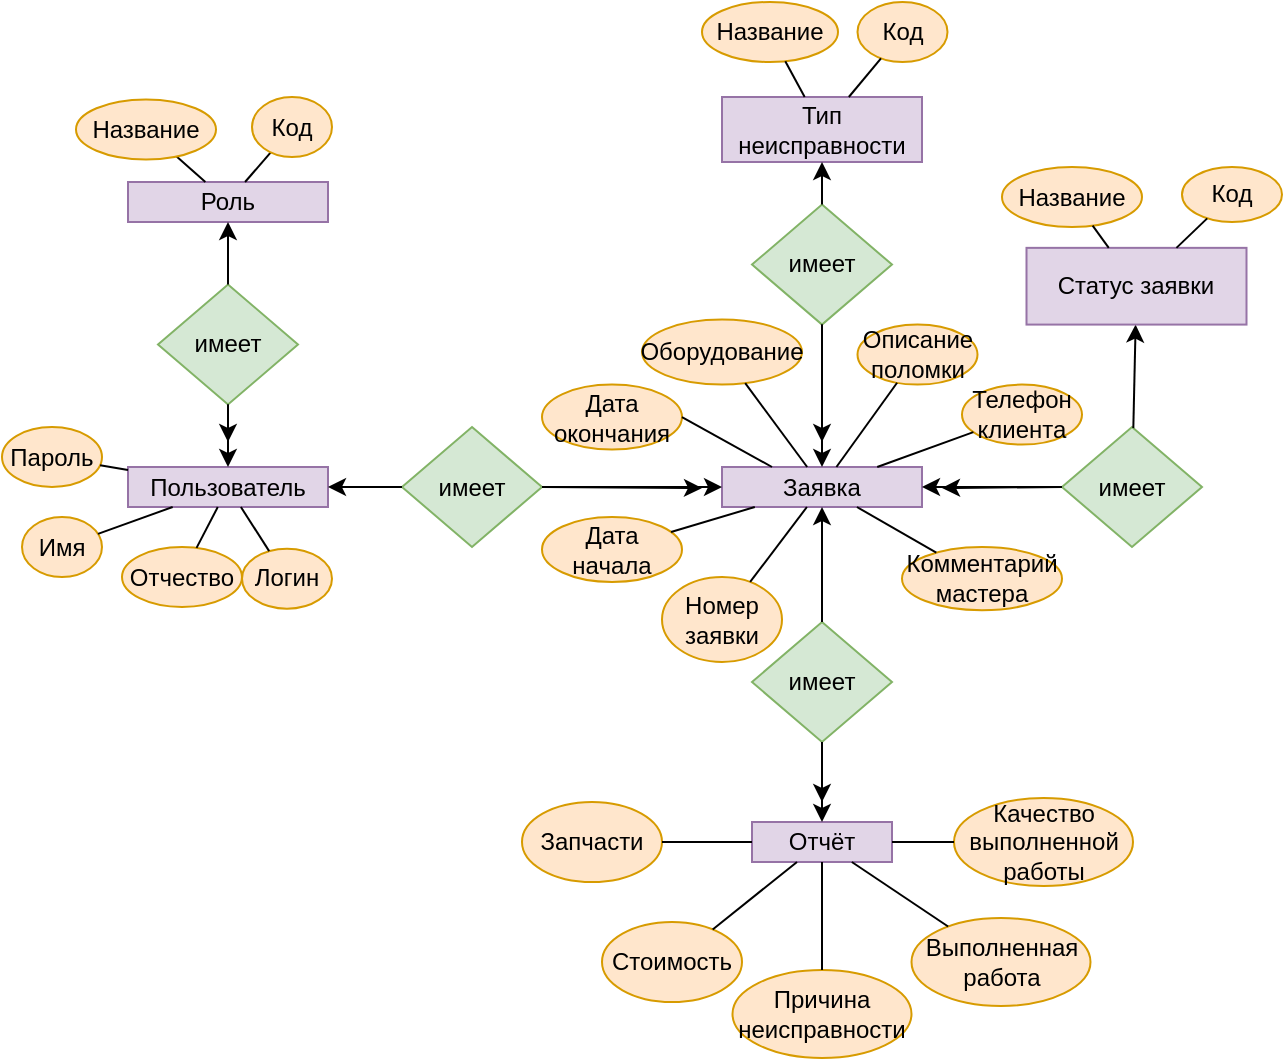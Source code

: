 <mxfile version="13.9.9" type="device" pages="2"><diagram name="Схема" id="6vC1Y5nHCcKXxbEWwFZk"><mxGraphModel dx="1630" dy="1991" grid="1" gridSize="10" guides="1" tooltips="1" connect="1" arrows="1" fold="1" page="1" pageScale="1" pageWidth="827" pageHeight="1169" math="0" shadow="0"><root><mxCell id="0"/><mxCell id="1" parent="0"/><mxCell id="_WwC-RGQkxPJL2uVazmo-1" value="Заявка" style="rounded=0;whiteSpace=wrap;html=1;fillColor=#e1d5e7;strokeColor=#9673a6;" parent="1" vertex="1"><mxGeometry x="1080" y="-797.5" width="100" height="20" as="geometry"/></mxCell><mxCell id="_WwC-RGQkxPJL2uVazmo-2" value="Номер заявки" style="ellipse;whiteSpace=wrap;html=1;fillColor=#ffe6cc;strokeColor=#d79b00;" parent="1" vertex="1"><mxGeometry x="1050" y="-742.5" width="60" height="42.5" as="geometry"/></mxCell><mxCell id="_WwC-RGQkxPJL2uVazmo-3" value="Дата начала" style="ellipse;whiteSpace=wrap;html=1;fillColor=#ffe6cc;strokeColor=#d79b00;" parent="1" vertex="1"><mxGeometry x="990" y="-772.5" width="70" height="32.5" as="geometry"/></mxCell><mxCell id="_WwC-RGQkxPJL2uVazmo-4" value="Оборудование" style="ellipse;whiteSpace=wrap;html=1;fillColor=#ffe6cc;strokeColor=#d79b00;" parent="1" vertex="1"><mxGeometry x="1040" y="-871.21" width="80" height="32.5" as="geometry"/></mxCell><mxCell id="_WwC-RGQkxPJL2uVazmo-5" value="" style="endArrow=none;html=1;" parent="1" source="_WwC-RGQkxPJL2uVazmo-2" target="_WwC-RGQkxPJL2uVazmo-1" edge="1"><mxGeometry width="50" height="50" relative="1" as="geometry"><mxPoint x="496.59" y="-897.507" as="sourcePoint"/><mxPoint x="1111.111" y="-847.5" as="targetPoint"/></mxGeometry></mxCell><mxCell id="_WwC-RGQkxPJL2uVazmo-6" value="" style="endArrow=none;html=1;" parent="1" source="_WwC-RGQkxPJL2uVazmo-3" target="_WwC-RGQkxPJL2uVazmo-1" edge="1"><mxGeometry width="50" height="50" relative="1" as="geometry"><mxPoint x="1122.35" y="-897.528" as="sourcePoint"/><mxPoint x="1123.571" y="-847.5" as="targetPoint"/></mxGeometry></mxCell><mxCell id="_WwC-RGQkxPJL2uVazmo-7" value="" style="endArrow=none;html=1;" parent="1" source="_WwC-RGQkxPJL2uVazmo-4" target="_WwC-RGQkxPJL2uVazmo-1" edge="1"><mxGeometry width="50" height="50" relative="1" as="geometry"><mxPoint x="1222.385" y="-896.659" as="sourcePoint"/><mxPoint x="1150" y="-847.5" as="targetPoint"/></mxGeometry></mxCell><mxCell id="_WwC-RGQkxPJL2uVazmo-8" value="Тип неисправности" style="rounded=0;whiteSpace=wrap;html=1;fillColor=#e1d5e7;strokeColor=#9673a6;" parent="1" vertex="1"><mxGeometry x="1080" y="-982.5" width="100" height="32.5" as="geometry"/></mxCell><mxCell id="_WwC-RGQkxPJL2uVazmo-9" value="Название" style="ellipse;whiteSpace=wrap;html=1;fillColor=#ffe6cc;strokeColor=#d79b00;" parent="1" vertex="1"><mxGeometry x="1070" y="-1030" width="68" height="30" as="geometry"/></mxCell><mxCell id="_WwC-RGQkxPJL2uVazmo-10" value="Код" style="ellipse;whiteSpace=wrap;html=1;fillColor=#ffe6cc;strokeColor=#d79b00;" parent="1" vertex="1"><mxGeometry x="1147.75" y="-1030" width="45" height="30" as="geometry"/></mxCell><mxCell id="_WwC-RGQkxPJL2uVazmo-11" value="" style="endArrow=none;html=1;" parent="1" source="_WwC-RGQkxPJL2uVazmo-9" target="_WwC-RGQkxPJL2uVazmo-8" edge="1"><mxGeometry width="50" height="50" relative="1" as="geometry"><mxPoint x="516.59" y="-1112.507" as="sourcePoint"/><mxPoint x="1131.111" y="-1062.5" as="targetPoint"/></mxGeometry></mxCell><mxCell id="_WwC-RGQkxPJL2uVazmo-12" value="" style="endArrow=none;html=1;" parent="1" source="_WwC-RGQkxPJL2uVazmo-10" target="_WwC-RGQkxPJL2uVazmo-8" edge="1"><mxGeometry width="50" height="50" relative="1" as="geometry"><mxPoint x="1142.35" y="-1112.528" as="sourcePoint"/><mxPoint x="1143.571" y="-1062.5" as="targetPoint"/></mxGeometry></mxCell><mxCell id="_WwC-RGQkxPJL2uVazmo-18" value="Пользователь" style="rounded=0;whiteSpace=wrap;html=1;fillColor=#e1d5e7;strokeColor=#9673a6;" parent="1" vertex="1"><mxGeometry x="783" y="-797.5" width="100" height="20" as="geometry"/></mxCell><mxCell id="_WwC-RGQkxPJL2uVazmo-21" value="Логин" style="ellipse;whiteSpace=wrap;html=1;fillColor=#ffe6cc;strokeColor=#d79b00;" parent="1" vertex="1"><mxGeometry x="840" y="-756.68" width="45" height="30" as="geometry"/></mxCell><mxCell id="_WwC-RGQkxPJL2uVazmo-22" value="Пароль" style="ellipse;whiteSpace=wrap;html=1;fillColor=#ffe6cc;strokeColor=#d79b00;" parent="1" vertex="1"><mxGeometry x="720" y="-817.5" width="50" height="30" as="geometry"/></mxCell><mxCell id="_WwC-RGQkxPJL2uVazmo-23" value="" style="endArrow=none;html=1;" parent="1" source="_WwC-RGQkxPJL2uVazmo-21" target="_WwC-RGQkxPJL2uVazmo-18" edge="1"><mxGeometry width="50" height="50" relative="1" as="geometry"><mxPoint x="733.265" y="-812.692" as="sourcePoint"/><mxPoint x="811.889" y="-787.5" as="targetPoint"/></mxGeometry></mxCell><mxCell id="_WwC-RGQkxPJL2uVazmo-24" value="" style="endArrow=none;html=1;" parent="1" source="_WwC-RGQkxPJL2uVazmo-18" target="_WwC-RGQkxPJL2uVazmo-22" edge="1"><mxGeometry width="50" height="50" relative="1" as="geometry"><mxPoint x="826.388" y="-707.446" as="sourcePoint"/><mxPoint x="840.647" y="-767.5" as="targetPoint"/></mxGeometry></mxCell><mxCell id="_WwC-RGQkxPJL2uVazmo-28" value="имеет" style="rhombus;whiteSpace=wrap;html=1;fillColor=#d5e8d4;strokeColor=#82b366;" parent="1" vertex="1"><mxGeometry x="1095" y="-928.71" width="70" height="60" as="geometry"/></mxCell><mxCell id="_WwC-RGQkxPJL2uVazmo-29" value="" style="endArrow=classic;html=1;rounded=0;" parent="1" source="_WwC-RGQkxPJL2uVazmo-28" target="_WwC-RGQkxPJL2uVazmo-8" edge="1"><mxGeometry width="50" height="50" relative="1" as="geometry"><mxPoint x="1162.69" y="-814.051" as="sourcePoint"/><mxPoint x="1272" y="-1008.269" as="targetPoint"/></mxGeometry></mxCell><mxCell id="_WwC-RGQkxPJL2uVazmo-31" value="имеет" style="rhombus;whiteSpace=wrap;html=1;fillColor=#d5e8d4;strokeColor=#82b366;" parent="1" vertex="1"><mxGeometry x="920" y="-817.5" width="70" height="60" as="geometry"/></mxCell><mxCell id="_WwC-RGQkxPJL2uVazmo-33" value="" style="endArrow=classic;html=1;rounded=0;" parent="1" source="_WwC-RGQkxPJL2uVazmo-31" target="_WwC-RGQkxPJL2uVazmo-18" edge="1"><mxGeometry width="50" height="50" relative="1" as="geometry"><mxPoint x="905.411" y="-766.434" as="sourcePoint"/><mxPoint x="780" y="-806.41" as="targetPoint"/></mxGeometry></mxCell><mxCell id="_WwC-RGQkxPJL2uVazmo-34" value="Роль" style="rounded=0;whiteSpace=wrap;html=1;fillColor=#e1d5e7;strokeColor=#9673a6;" parent="1" vertex="1"><mxGeometry x="783" y="-940" width="100" height="20" as="geometry"/></mxCell><mxCell id="_WwC-RGQkxPJL2uVazmo-35" value="имеет" style="rhombus;whiteSpace=wrap;html=1;fillColor=#d5e8d4;strokeColor=#82b366;" parent="1" vertex="1"><mxGeometry x="798" y="-888.75" width="70" height="60" as="geometry"/></mxCell><mxCell id="_WwC-RGQkxPJL2uVazmo-36" style="edgeStyle=none;rounded=0;orthogonalLoop=1;jettySize=auto;html=1;endArrow=none;endFill=0;" parent="1" source="_WwC-RGQkxPJL2uVazmo-37" target="_WwC-RGQkxPJL2uVazmo-34" edge="1"><mxGeometry relative="1" as="geometry"/></mxCell><mxCell id="_WwC-RGQkxPJL2uVazmo-37" value="Код" style="ellipse;whiteSpace=wrap;html=1;fillColor=#ffe6cc;strokeColor=#d79b00;" parent="1" vertex="1"><mxGeometry x="845" y="-982.5" width="40" height="30" as="geometry"/></mxCell><mxCell id="_WwC-RGQkxPJL2uVazmo-38" style="edgeStyle=none;rounded=0;orthogonalLoop=1;jettySize=auto;html=1;endArrow=none;endFill=0;" parent="1" source="_WwC-RGQkxPJL2uVazmo-39" target="_WwC-RGQkxPJL2uVazmo-34" edge="1"><mxGeometry relative="1" as="geometry"/></mxCell><mxCell id="_WwC-RGQkxPJL2uVazmo-39" value="Название" style="ellipse;whiteSpace=wrap;html=1;fillColor=#ffe6cc;strokeColor=#d79b00;" parent="1" vertex="1"><mxGeometry x="757" y="-981.25" width="70" height="30" as="geometry"/></mxCell><mxCell id="_WwC-RGQkxPJL2uVazmo-41" value="" style="endArrow=classic;html=1;rounded=0;" parent="1" source="_WwC-RGQkxPJL2uVazmo-35" target="_WwC-RGQkxPJL2uVazmo-34" edge="1"><mxGeometry width="50" height="50" relative="1" as="geometry"><mxPoint x="802.985" y="-835.594" as="sourcePoint"/><mxPoint x="835" y="-742.75" as="targetPoint"/></mxGeometry></mxCell><mxCell id="_WwC-RGQkxPJL2uVazmo-42" style="edgeStyle=orthogonalEdgeStyle;rounded=0;orthogonalLoop=1;jettySize=auto;html=1;exitX=0.5;exitY=1;exitDx=0;exitDy=0;" parent="1" edge="1"><mxGeometry relative="1" as="geometry"><mxPoint x="845" y="-655.86" as="sourcePoint"/><mxPoint x="845" y="-655.86" as="targetPoint"/></mxGeometry></mxCell><mxCell id="_WwC-RGQkxPJL2uVazmo-47" value="имеет" style="rhombus;whiteSpace=wrap;html=1;fillColor=#d5e8d4;strokeColor=#82b366;" parent="1" vertex="1"><mxGeometry x="1250" y="-817.5" width="70" height="60" as="geometry"/></mxCell><mxCell id="_WwC-RGQkxPJL2uVazmo-48" value="" style="endArrow=classic;html=1;rounded=0;" parent="1" source="_WwC-RGQkxPJL2uVazmo-47" target="_WwC-RGQkxPJL2uVazmo-49" edge="1"><mxGeometry width="50" height="50" relative="1" as="geometry"><mxPoint x="1100.0" y="-1022.5" as="sourcePoint"/><mxPoint x="1290" y="-952.5" as="targetPoint"/></mxGeometry></mxCell><mxCell id="_WwC-RGQkxPJL2uVazmo-49" value="Статус заявки" style="rounded=0;whiteSpace=wrap;html=1;fillColor=#e1d5e7;strokeColor=#9673a6;" parent="1" vertex="1"><mxGeometry x="1232.25" y="-907.07" width="110" height="38.36" as="geometry"/></mxCell><mxCell id="_WwC-RGQkxPJL2uVazmo-51" value="Код" style="ellipse;whiteSpace=wrap;html=1;fillColor=#ffe6cc;strokeColor=#d79b00;" parent="1" vertex="1"><mxGeometry x="1310" y="-947.5" width="50" height="27.5" as="geometry"/></mxCell><mxCell id="_WwC-RGQkxPJL2uVazmo-52" value="Название" style="ellipse;whiteSpace=wrap;html=1;fillColor=#ffe6cc;strokeColor=#d79b00;" parent="1" vertex="1"><mxGeometry x="1220" y="-947.5" width="70" height="30" as="geometry"/></mxCell><mxCell id="_WwC-RGQkxPJL2uVazmo-53" value="" style="endArrow=none;html=1;" parent="1" source="_WwC-RGQkxPJL2uVazmo-52" target="_WwC-RGQkxPJL2uVazmo-49" edge="1"><mxGeometry width="50" height="50" relative="1" as="geometry"><mxPoint x="975.44" y="-927.95" as="sourcePoint"/><mxPoint x="940.712" y="-887.07" as="targetPoint"/></mxGeometry></mxCell><mxCell id="_WwC-RGQkxPJL2uVazmo-54" value="" style="endArrow=none;html=1;" parent="1" source="_WwC-RGQkxPJL2uVazmo-51" target="_WwC-RGQkxPJL2uVazmo-49" edge="1"><mxGeometry width="50" height="50" relative="1" as="geometry"><mxPoint x="1368.323" y="-924.452" as="sourcePoint"/><mxPoint x="1326.419" y="-897.07" as="targetPoint"/></mxGeometry></mxCell><mxCell id="_WwC-RGQkxPJL2uVazmo-55" value="Описание поломки" style="ellipse;whiteSpace=wrap;html=1;fillColor=#ffe6cc;strokeColor=#d79b00;" parent="1" vertex="1"><mxGeometry x="1147.75" y="-868.71" width="60" height="30" as="geometry"/></mxCell><mxCell id="_WwC-RGQkxPJL2uVazmo-56" value="" style="endArrow=none;html=1;" parent="1" source="_WwC-RGQkxPJL2uVazmo-55" target="_WwC-RGQkxPJL2uVazmo-1" edge="1"><mxGeometry width="50" height="50" relative="1" as="geometry"><mxPoint x="1018.053" y="-834.222" as="sourcePoint"/><mxPoint x="1106.667" y="-807.5" as="targetPoint"/></mxGeometry></mxCell><mxCell id="_WwC-RGQkxPJL2uVazmo-57" value="Имя" style="ellipse;whiteSpace=wrap;html=1;fillColor=#ffe6cc;strokeColor=#d79b00;" parent="1" vertex="1"><mxGeometry x="730" y="-772.5" width="40" height="30" as="geometry"/></mxCell><mxCell id="_WwC-RGQkxPJL2uVazmo-58" value="Отчество" style="ellipse;whiteSpace=wrap;html=1;fillColor=#ffe6cc;strokeColor=#d79b00;" parent="1" vertex="1"><mxGeometry x="780" y="-757.5" width="60" height="30" as="geometry"/></mxCell><mxCell id="_WwC-RGQkxPJL2uVazmo-59" value="" style="endArrow=none;html=1;" parent="1" source="_WwC-RGQkxPJL2uVazmo-57" target="_WwC-RGQkxPJL2uVazmo-18" edge="1"><mxGeometry width="50" height="50" relative="1" as="geometry"><mxPoint x="728" y="-764.86" as="sourcePoint"/><mxPoint x="793" y="-771.86" as="targetPoint"/></mxGeometry></mxCell><mxCell id="_WwC-RGQkxPJL2uVazmo-60" value="" style="endArrow=none;html=1;" parent="1" source="_WwC-RGQkxPJL2uVazmo-58" target="_WwC-RGQkxPJL2uVazmo-18" edge="1"><mxGeometry width="50" height="50" relative="1" as="geometry"><mxPoint x="744" y="-733.86" as="sourcePoint"/><mxPoint x="820" y="-767.86" as="targetPoint"/></mxGeometry></mxCell><mxCell id="_WwC-RGQkxPJL2uVazmo-62" value="Отчёт" style="rounded=0;whiteSpace=wrap;html=1;fillColor=#e1d5e7;strokeColor=#9673a6;" parent="1" vertex="1"><mxGeometry x="1095" y="-620" width="70" height="20" as="geometry"/></mxCell><mxCell id="_WwC-RGQkxPJL2uVazmo-63" value="Телефон клиента" style="ellipse;whiteSpace=wrap;html=1;fillColor=#ffe6cc;strokeColor=#d79b00;" parent="1" vertex="1"><mxGeometry x="1200" y="-838.71" width="60" height="30" as="geometry"/></mxCell><mxCell id="_WwC-RGQkxPJL2uVazmo-64" value="" style="endArrow=none;html=1;" parent="1" source="_WwC-RGQkxPJL2uVazmo-63" target="_WwC-RGQkxPJL2uVazmo-1" edge="1"><mxGeometry width="50" height="50" relative="1" as="geometry"><mxPoint x="1106" y="-853" as="sourcePoint"/><mxPoint x="1136" y="-787" as="targetPoint"/></mxGeometry></mxCell><mxCell id="_WwC-RGQkxPJL2uVazmo-65" value="Комментарий мастера" style="ellipse;whiteSpace=wrap;html=1;fillColor=#ffe6cc;strokeColor=#d79b00;" parent="1" vertex="1"><mxGeometry x="1170" y="-757.5" width="80" height="31.64" as="geometry"/></mxCell><mxCell id="_WwC-RGQkxPJL2uVazmo-66" value="" style="endArrow=none;html=1;" parent="1" source="_WwC-RGQkxPJL2uVazmo-65" target="_WwC-RGQkxPJL2uVazmo-1" edge="1"><mxGeometry width="50" height="50" relative="1" as="geometry"><mxPoint x="1182" y="-853" as="sourcePoint"/><mxPoint x="1146" y="-787" as="targetPoint"/></mxGeometry></mxCell><mxCell id="_WwC-RGQkxPJL2uVazmo-68" value="имеет" style="rhombus;whiteSpace=wrap;html=1;fillColor=#d5e8d4;strokeColor=#82b366;" parent="1" vertex="1"><mxGeometry x="1095" y="-720" width="70" height="60" as="geometry"/></mxCell><mxCell id="_WwC-RGQkxPJL2uVazmo-69" value="" style="endArrow=classic;html=1;rounded=0;" parent="1" source="_WwC-RGQkxPJL2uVazmo-68" target="_WwC-RGQkxPJL2uVazmo-1" edge="1"><mxGeometry width="50" height="50" relative="1" as="geometry"><mxPoint x="1305" y="-807" as="sourcePoint"/><mxPoint x="1305" y="-1004" as="targetPoint"/></mxGeometry></mxCell><mxCell id="_WwC-RGQkxPJL2uVazmo-73" value="Запчасти" style="ellipse;whiteSpace=wrap;html=1;fillColor=#ffe6cc;strokeColor=#d79b00;" parent="1" vertex="1"><mxGeometry x="980" y="-630" width="70" height="40" as="geometry"/></mxCell><mxCell id="_WwC-RGQkxPJL2uVazmo-74" value="" style="endArrow=none;html=1;" parent="1" source="_WwC-RGQkxPJL2uVazmo-73" target="_WwC-RGQkxPJL2uVazmo-62" edge="1"><mxGeometry width="50" height="50" relative="1" as="geometry"><mxPoint x="1056" y="-545" as="sourcePoint"/><mxPoint x="1119" y="-574" as="targetPoint"/></mxGeometry></mxCell><mxCell id="_WwC-RGQkxPJL2uVazmo-75" value="Стоимость" style="ellipse;whiteSpace=wrap;html=1;fillColor=#ffe6cc;strokeColor=#d79b00;" parent="1" vertex="1"><mxGeometry x="1020" y="-570" width="70" height="40" as="geometry"/></mxCell><mxCell id="_WwC-RGQkxPJL2uVazmo-76" value="" style="endArrow=none;html=1;" parent="1" source="_WwC-RGQkxPJL2uVazmo-75" target="_WwC-RGQkxPJL2uVazmo-62" edge="1"><mxGeometry width="50" height="50" relative="1" as="geometry"><mxPoint x="1078" y="-527" as="sourcePoint"/><mxPoint x="1129" y="-574" as="targetPoint"/></mxGeometry></mxCell><mxCell id="_WwC-RGQkxPJL2uVazmo-77" value="Причина неисправности" style="ellipse;whiteSpace=wrap;html=1;fillColor=#ffe6cc;strokeColor=#d79b00;" parent="1" vertex="1"><mxGeometry x="1085.25" y="-546" width="89.5" height="44" as="geometry"/></mxCell><mxCell id="_WwC-RGQkxPJL2uVazmo-78" value="" style="endArrow=none;html=1;" parent="1" source="_WwC-RGQkxPJL2uVazmo-77" target="_WwC-RGQkxPJL2uVazmo-62" edge="1"><mxGeometry width="50" height="50" relative="1" as="geometry"><mxPoint x="1140" y="-520" as="sourcePoint"/><mxPoint x="1140" y="-574" as="targetPoint"/></mxGeometry></mxCell><mxCell id="_WwC-RGQkxPJL2uVazmo-79" value="Выполненная работа" style="ellipse;whiteSpace=wrap;html=1;fillColor=#ffe6cc;strokeColor=#d79b00;" parent="1" vertex="1"><mxGeometry x="1174.75" y="-572" width="89.5" height="44" as="geometry"/></mxCell><mxCell id="_WwC-RGQkxPJL2uVazmo-80" value="Качество выполненной работы" style="ellipse;whiteSpace=wrap;html=1;fillColor=#ffe6cc;strokeColor=#d79b00;" parent="1" vertex="1"><mxGeometry x="1196" y="-632" width="89.5" height="44" as="geometry"/></mxCell><mxCell id="_WwC-RGQkxPJL2uVazmo-81" value="" style="endArrow=none;html=1;" parent="1" source="_WwC-RGQkxPJL2uVazmo-79" target="_WwC-RGQkxPJL2uVazmo-62" edge="1"><mxGeometry width="50" height="50" relative="1" as="geometry"><mxPoint x="1152" y="-510" as="sourcePoint"/><mxPoint x="1142" y="-574" as="targetPoint"/></mxGeometry></mxCell><mxCell id="_WwC-RGQkxPJL2uVazmo-82" value="" style="endArrow=none;html=1;" parent="1" source="_WwC-RGQkxPJL2uVazmo-80" target="_WwC-RGQkxPJL2uVazmo-62" edge="1"><mxGeometry width="50" height="50" relative="1" as="geometry"><mxPoint x="1227" y="-517" as="sourcePoint"/><mxPoint x="1153" y="-574" as="targetPoint"/></mxGeometry></mxCell><mxCell id="5z7Jmtsk9augj1CqbPF_-1" value="Дата окончания" style="ellipse;whiteSpace=wrap;html=1;fillColor=#ffe6cc;strokeColor=#d79b00;" vertex="1" parent="1"><mxGeometry x="990" y="-838.71" width="70" height="32.5" as="geometry"/></mxCell><mxCell id="5z7Jmtsk9augj1CqbPF_-2" value="" style="endArrow=none;html=1;exitX=1;exitY=0.5;exitDx=0;exitDy=0;entryX=0.25;entryY=0;entryDx=0;entryDy=0;" edge="1" parent="1" source="5z7Jmtsk9augj1CqbPF_-1" target="_WwC-RGQkxPJL2uVazmo-1"><mxGeometry width="50" height="50" relative="1" as="geometry"><mxPoint x="1101.471" y="-829.393" as="sourcePoint"/><mxPoint x="1132.588" y="-787.5" as="targetPoint"/></mxGeometry></mxCell><mxCell id="5z7Jmtsk9augj1CqbPF_-3" value="" style="endArrow=classic;html=1;rounded=0;entryX=1;entryY=0.5;entryDx=0;entryDy=0;exitX=0;exitY=0.5;exitDx=0;exitDy=0;" edge="1" parent="1" source="_WwC-RGQkxPJL2uVazmo-47" target="_WwC-RGQkxPJL2uVazmo-1"><mxGeometry width="50" height="50" relative="1" as="geometry"><mxPoint x="1295.66" y="-806.935" as="sourcePoint"/><mxPoint x="1296.82" y="-858.71" as="targetPoint"/></mxGeometry></mxCell><mxCell id="5z7Jmtsk9augj1CqbPF_-4" value="" style="endArrow=classic;html=1;rounded=0;entryX=0.5;entryY=0;entryDx=0;entryDy=0;exitX=0.5;exitY=1;exitDx=0;exitDy=0;" edge="1" parent="1" source="_WwC-RGQkxPJL2uVazmo-68" target="_WwC-RGQkxPJL2uVazmo-62"><mxGeometry width="50" height="50" relative="1" as="geometry"><mxPoint x="1260" y="-777.5" as="sourcePoint"/><mxPoint x="1190" y="-777.5" as="targetPoint"/></mxGeometry></mxCell><mxCell id="5z7Jmtsk9augj1CqbPF_-5" value="" style="endArrow=classic;html=1;rounded=0;entryX=0;entryY=0.5;entryDx=0;entryDy=0;exitX=1;exitY=0.5;exitDx=0;exitDy=0;" edge="1" parent="1" source="_WwC-RGQkxPJL2uVazmo-31" target="_WwC-RGQkxPJL2uVazmo-1"><mxGeometry width="50" height="50" relative="1" as="geometry"><mxPoint x="1270" y="-767.5" as="sourcePoint"/><mxPoint x="1200" y="-767.5" as="targetPoint"/></mxGeometry></mxCell><mxCell id="5z7Jmtsk9augj1CqbPF_-6" value="" style="endArrow=classic;html=1;rounded=0;entryX=0.5;entryY=0;entryDx=0;entryDy=0;exitX=0.5;exitY=1;exitDx=0;exitDy=0;" edge="1" parent="1" source="_WwC-RGQkxPJL2uVazmo-28" target="_WwC-RGQkxPJL2uVazmo-1"><mxGeometry width="50" height="50" relative="1" as="geometry"><mxPoint x="1280" y="-757.5" as="sourcePoint"/><mxPoint x="1210" y="-757.5" as="targetPoint"/></mxGeometry></mxCell><mxCell id="5z7Jmtsk9augj1CqbPF_-7" value="" style="endArrow=classic;html=1;rounded=0;entryX=0.5;entryY=0;entryDx=0;entryDy=0;exitX=0.5;exitY=1;exitDx=0;exitDy=0;" edge="1" parent="1" source="_WwC-RGQkxPJL2uVazmo-35" target="_WwC-RGQkxPJL2uVazmo-18"><mxGeometry width="50" height="50" relative="1" as="geometry"><mxPoint x="1290" y="-747.5" as="sourcePoint"/><mxPoint x="1220" y="-747.5" as="targetPoint"/></mxGeometry></mxCell><mxCell id="5z7Jmtsk9augj1CqbPF_-8" value="" style="endArrow=classic;html=1;rounded=0;exitX=0.5;exitY=1;exitDx=0;exitDy=0;" edge="1" parent="1" source="_WwC-RGQkxPJL2uVazmo-35"><mxGeometry width="50" height="50" relative="1" as="geometry"><mxPoint x="843" y="-818.75" as="sourcePoint"/><mxPoint x="833" y="-810" as="targetPoint"/></mxGeometry></mxCell><mxCell id="5z7Jmtsk9augj1CqbPF_-9" value="" style="endArrow=classic;html=1;rounded=0;exitX=1;exitY=0.5;exitDx=0;exitDy=0;" edge="1" parent="1" source="_WwC-RGQkxPJL2uVazmo-31"><mxGeometry width="50" height="50" relative="1" as="geometry"><mxPoint x="1000" y="-777.5" as="sourcePoint"/><mxPoint x="1070" y="-787" as="targetPoint"/></mxGeometry></mxCell><mxCell id="5z7Jmtsk9augj1CqbPF_-10" value="" style="endArrow=classic;html=1;rounded=0;exitX=0;exitY=0.5;exitDx=0;exitDy=0;" edge="1" parent="1" source="_WwC-RGQkxPJL2uVazmo-47"><mxGeometry width="50" height="50" relative="1" as="geometry"><mxPoint x="1260" y="-777.5" as="sourcePoint"/><mxPoint x="1190" y="-787" as="targetPoint"/></mxGeometry></mxCell><mxCell id="5z7Jmtsk9augj1CqbPF_-11" value="" style="endArrow=classic;html=1;rounded=0;exitX=0.5;exitY=1;exitDx=0;exitDy=0;" edge="1" parent="1" source="_WwC-RGQkxPJL2uVazmo-28"><mxGeometry width="50" height="50" relative="1" as="geometry"><mxPoint x="1140" y="-858.71" as="sourcePoint"/><mxPoint x="1130" y="-810" as="targetPoint"/></mxGeometry></mxCell><mxCell id="5z7Jmtsk9augj1CqbPF_-12" value="" style="endArrow=classic;html=1;rounded=0;exitX=0.5;exitY=1;exitDx=0;exitDy=0;" edge="1" parent="1" source="_WwC-RGQkxPJL2uVazmo-68"><mxGeometry width="50" height="50" relative="1" as="geometry"><mxPoint x="1140" y="-710" as="sourcePoint"/><mxPoint x="1130" y="-630" as="targetPoint"/></mxGeometry></mxCell></root></mxGraphModel></diagram><diagram id="URt44ZbL1v5TVggtuHnD" name="Алгоритм"><mxGraphModel dx="2745" dy="967" grid="1" gridSize="10" guides="1" tooltips="1" connect="1" arrows="1" fold="1" page="1" pageScale="1" pageWidth="827" pageHeight="1169" math="0" shadow="0"><root><mxCell id="0"/><mxCell id="1" parent="0"/><mxCell id="l5hVAPfx6Kg0p--psoKg-1" style="edgeStyle=orthogonalEdgeStyle;rounded=0;orthogonalLoop=1;jettySize=auto;html=1;entryX=0.5;entryY=0;entryDx=0;entryDy=0;" parent="1" source="l5hVAPfx6Kg0p--psoKg-2" target="l5hVAPfx6Kg0p--psoKg-4" edge="1"><mxGeometry relative="1" as="geometry"/></mxCell><mxCell id="l5hVAPfx6Kg0p--psoKg-2" value="Начало" style="ellipse;whiteSpace=wrap;html=1;" parent="1" vertex="1"><mxGeometry x="310" y="200" width="120" height="80" as="geometry"/></mxCell><mxCell id="l5hVAPfx6Kg0p--psoKg-3" value="" style="edgeStyle=orthogonalEdgeStyle;rounded=0;orthogonalLoop=1;jettySize=auto;html=1;" parent="1" source="l5hVAPfx6Kg0p--psoKg-4" target="l5hVAPfx6Kg0p--psoKg-9" edge="1"><mxGeometry relative="1" as="geometry"/></mxCell><mxCell id="l5hVAPfx6Kg0p--psoKg-4" value="Логин, Пароль" style="shape=parallelogram;perimeter=parallelogramPerimeter;whiteSpace=wrap;html=1;fixedSize=1;" parent="1" vertex="1"><mxGeometry x="310" y="360" width="120" height="60" as="geometry"/></mxCell><mxCell id="l5hVAPfx6Kg0p--psoKg-5" value="" style="edgeStyle=orthogonalEdgeStyle;rounded=0;orthogonalLoop=1;jettySize=auto;html=1;" parent="1" source="l5hVAPfx6Kg0p--psoKg-9" target="l5hVAPfx6Kg0p--psoKg-12" edge="1"><mxGeometry relative="1" as="geometry"/></mxCell><mxCell id="l5hVAPfx6Kg0p--psoKg-6" value="нет" style="edgeLabel;html=1;align=center;verticalAlign=middle;resizable=0;points=[];" parent="l5hVAPfx6Kg0p--psoKg-5" vertex="1" connectable="0"><mxGeometry x="-0.05" y="-3" relative="1" as="geometry"><mxPoint as="offset"/></mxGeometry></mxCell><mxCell id="l5hVAPfx6Kg0p--psoKg-7" style="edgeStyle=orthogonalEdgeStyle;rounded=0;orthogonalLoop=1;jettySize=auto;html=1;entryX=0;entryY=0.5;entryDx=0;entryDy=0;" parent="1" source="l5hVAPfx6Kg0p--psoKg-9" target="l5hVAPfx6Kg0p--psoKg-66" edge="1"><mxGeometry relative="1" as="geometry"><mxPoint x="490" y="360" as="targetPoint"/><Array as="points"><mxPoint x="440" y="530"/><mxPoint x="440" y="390"/><mxPoint x="500" y="390"/><mxPoint x="500" y="340"/></Array></mxGeometry></mxCell><mxCell id="l5hVAPfx6Kg0p--psoKg-8" value="да" style="edgeLabel;html=1;align=center;verticalAlign=middle;resizable=0;points=[];" parent="l5hVAPfx6Kg0p--psoKg-7" vertex="1" connectable="0"><mxGeometry x="-0.661" y="1" relative="1" as="geometry"><mxPoint x="-22" y="-9" as="offset"/></mxGeometry></mxCell><mxCell id="l5hVAPfx6Kg0p--psoKg-9" value="Менеджер" style="rhombus;whiteSpace=wrap;html=1;" parent="1" vertex="1"><mxGeometry x="330" y="490" width="80" height="80" as="geometry"/></mxCell><mxCell id="l5hVAPfx6Kg0p--psoKg-10" style="edgeStyle=orthogonalEdgeStyle;rounded=0;orthogonalLoop=1;jettySize=auto;html=1;entryX=0.5;entryY=0;entryDx=0;entryDy=0;" parent="1" source="l5hVAPfx6Kg0p--psoKg-12" target="l5hVAPfx6Kg0p--psoKg-14" edge="1"><mxGeometry relative="1" as="geometry"/></mxCell><mxCell id="l5hVAPfx6Kg0p--psoKg-11" value="нет" style="edgeLabel;html=1;align=center;verticalAlign=middle;resizable=0;points=[];" parent="l5hVAPfx6Kg0p--psoKg-10" vertex="1" connectable="0"><mxGeometry x="-0.075" y="3" relative="1" as="geometry"><mxPoint as="offset"/></mxGeometry></mxCell><mxCell id="l5hVAPfx6Kg0p--psoKg-12" value="Работник" style="rhombus;whiteSpace=wrap;html=1;" parent="1" vertex="1"><mxGeometry x="330" y="650" width="80" height="80" as="geometry"/></mxCell><mxCell id="l5hVAPfx6Kg0p--psoKg-13" style="edgeStyle=orthogonalEdgeStyle;rounded=0;orthogonalLoop=1;jettySize=auto;html=1;" parent="1" source="l5hVAPfx6Kg0p--psoKg-14" edge="1"><mxGeometry relative="1" as="geometry"><mxPoint x="370" y="330" as="targetPoint"/><Array as="points"><mxPoint x="280" y="850"/><mxPoint x="280" y="330"/></Array></mxGeometry></mxCell><mxCell id="l5hVAPfx6Kg0p--psoKg-14" value="Не верно" style="shape=document;whiteSpace=wrap;html=1;boundedLbl=1;" parent="1" vertex="1"><mxGeometry x="310" y="810" width="120" height="80" as="geometry"/></mxCell><mxCell id="l5hVAPfx6Kg0p--psoKg-15" value="" style="edgeStyle=orthogonalEdgeStyle;rounded=0;orthogonalLoop=1;jettySize=auto;html=1;" parent="1" source="l5hVAPfx6Kg0p--psoKg-16" target="l5hVAPfx6Kg0p--psoKg-21" edge="1"><mxGeometry relative="1" as="geometry"/></mxCell><mxCell id="l5hVAPfx6Kg0p--psoKg-16" value="Просмотр списка" style="rounded=0;whiteSpace=wrap;html=1;" parent="1" vertex="1"><mxGeometry x="520" y="1040" width="120" height="60" as="geometry"/></mxCell><mxCell id="l5hVAPfx6Kg0p--psoKg-17" style="edgeStyle=orthogonalEdgeStyle;rounded=0;orthogonalLoop=1;jettySize=auto;html=1;entryX=0;entryY=0.5;entryDx=0;entryDy=0;" parent="1" source="l5hVAPfx6Kg0p--psoKg-21" edge="1" target="l5hVAPfx6Kg0p--psoKg-29"><mxGeometry relative="1" as="geometry"><mxPoint x="710" y="1210" as="targetPoint"/><Array as="points"/></mxGeometry></mxCell><mxCell id="l5hVAPfx6Kg0p--psoKg-18" value="да" style="edgeLabel;html=1;align=center;verticalAlign=middle;resizable=0;points=[];" parent="l5hVAPfx6Kg0p--psoKg-17" vertex="1" connectable="0"><mxGeometry x="-0.116" y="-2" relative="1" as="geometry"><mxPoint as="offset"/></mxGeometry></mxCell><mxCell id="l5hVAPfx6Kg0p--psoKg-19" value="" style="edgeStyle=orthogonalEdgeStyle;rounded=0;orthogonalLoop=1;jettySize=auto;html=1;" parent="1" source="l5hVAPfx6Kg0p--psoKg-21" target="l5hVAPfx6Kg0p--psoKg-27" edge="1"><mxGeometry relative="1" as="geometry"/></mxCell><mxCell id="l5hVAPfx6Kg0p--psoKg-20" value="нет" style="edgeLabel;html=1;align=center;verticalAlign=middle;resizable=0;points=[];" parent="l5hVAPfx6Kg0p--psoKg-19" vertex="1" connectable="0"><mxGeometry x="-0.1" relative="1" as="geometry"><mxPoint as="offset"/></mxGeometry></mxCell><mxCell id="l5hVAPfx6Kg0p--psoKg-21" value="Кнопка создать заявку" style="rhombus;whiteSpace=wrap;html=1;rounded=0;" parent="1" vertex="1"><mxGeometry x="540" y="1140" width="80" height="80" as="geometry"/></mxCell><mxCell id="l5hVAPfx6Kg0p--psoKg-23" style="edgeStyle=orthogonalEdgeStyle;rounded=0;orthogonalLoop=1;jettySize=auto;html=1;entryX=0;entryY=0.5;entryDx=0;entryDy=0;" parent="1" source="l5hVAPfx6Kg0p--psoKg-27" edge="1" target="l5hVAPfx6Kg0p--psoKg-31"><mxGeometry relative="1" as="geometry"><mxPoint x="720" y="1380" as="targetPoint"/><Array as="points"><mxPoint x="700" y="1310"/><mxPoint x="700" y="1310"/></Array></mxGeometry></mxCell><mxCell id="l5hVAPfx6Kg0p--psoKg-24" value="да" style="edgeLabel;html=1;align=center;verticalAlign=middle;resizable=0;points=[];" parent="l5hVAPfx6Kg0p--psoKg-23" vertex="1" connectable="0"><mxGeometry x="-0.041" relative="1" as="geometry"><mxPoint as="offset"/></mxGeometry></mxCell><mxCell id="l5hVAPfx6Kg0p--psoKg-25" value="" style="edgeStyle=orthogonalEdgeStyle;rounded=0;orthogonalLoop=1;jettySize=auto;html=1;" parent="1" source="l5hVAPfx6Kg0p--psoKg-92" target="l5hVAPfx6Kg0p--psoKg-38" edge="1"><mxGeometry relative="1" as="geometry"/></mxCell><mxCell id="l5hVAPfx6Kg0p--psoKg-26" value="нет" style="edgeLabel;html=1;align=center;verticalAlign=middle;resizable=0;points=[];" parent="l5hVAPfx6Kg0p--psoKg-25" vertex="1" connectable="0"><mxGeometry x="0.291" y="-1" relative="1" as="geometry"><mxPoint as="offset"/></mxGeometry></mxCell><mxCell id="l5hVAPfx6Kg0p--psoKg-27" value="Кнопка редактирования заявки" style="rhombus;whiteSpace=wrap;html=1;rounded=0;" parent="1" vertex="1"><mxGeometry x="525" y="1260" width="110" height="100" as="geometry"/></mxCell><mxCell id="l5hVAPfx6Kg0p--psoKg-28" style="edgeStyle=orthogonalEdgeStyle;rounded=0;orthogonalLoop=1;jettySize=auto;html=1;entryX=0.5;entryY=0;entryDx=0;entryDy=0;" parent="1" source="l5hVAPfx6Kg0p--psoKg-29" target="l5hVAPfx6Kg0p--psoKg-16" edge="1"><mxGeometry relative="1" as="geometry"><Array as="points"><mxPoint x="770" y="980"/><mxPoint x="580" y="980"/></Array></mxGeometry></mxCell><mxCell id="l5hVAPfx6Kg0p--psoKg-29" value="Форма создания заявки" style="rounded=0;whiteSpace=wrap;html=1;" parent="1" vertex="1"><mxGeometry x="710" y="1150" width="120" height="60" as="geometry"/></mxCell><mxCell id="l5hVAPfx6Kg0p--psoKg-30" style="edgeStyle=orthogonalEdgeStyle;rounded=0;orthogonalLoop=1;jettySize=auto;html=1;" parent="1" source="l5hVAPfx6Kg0p--psoKg-95" edge="1"><mxGeometry relative="1" as="geometry"><mxPoint x="490" y="1070" as="targetPoint"/><Array as="points"><mxPoint x="770" y="1490"/><mxPoint x="490" y="1490"/></Array></mxGeometry></mxCell><mxCell id="l5hVAPfx6Kg0p--psoKg-31" value="Форма редактирования&lt;br&gt;заявки" style="rounded=0;whiteSpace=wrap;html=1;" parent="1" vertex="1"><mxGeometry x="710" y="1280" width="120" height="60" as="geometry"/></mxCell><mxCell id="l5hVAPfx6Kg0p--psoKg-32" value="Всех заявок" style="strokeWidth=2;html=1;shape=mxgraph.flowchart.annotation_2;align=left;labelPosition=right;pointerEvents=1;dashed=1;" parent="1" vertex="1"><mxGeometry x="640" y="1010" width="50" height="100" as="geometry"/></mxCell><mxCell id="l5hVAPfx6Kg0p--psoKg-35" style="edgeStyle=orthogonalEdgeStyle;rounded=0;orthogonalLoop=1;jettySize=auto;html=1;exitX=1;exitY=0.5;exitDx=0;exitDy=0;" parent="1" source="l5hVAPfx6Kg0p--psoKg-38" edge="1"><mxGeometry relative="1" as="geometry"><mxPoint x="370" y="300" as="targetPoint"/><Array as="points"><mxPoint x="920" y="1570"/><mxPoint x="920" y="250"/><mxPoint x="460" y="250"/><mxPoint x="460" y="300"/></Array></mxGeometry></mxCell><mxCell id="l5hVAPfx6Kg0p--psoKg-36" value="да" style="edgeLabel;html=1;align=center;verticalAlign=middle;resizable=0;points=[];" parent="l5hVAPfx6Kg0p--psoKg-35" vertex="1" connectable="0"><mxGeometry x="-0.915" relative="1" as="geometry"><mxPoint x="-79.12" y="-10.02" as="offset"/></mxGeometry></mxCell><mxCell id="l5hVAPfx6Kg0p--psoKg-37" style="edgeStyle=orthogonalEdgeStyle;rounded=0;orthogonalLoop=1;jettySize=auto;html=1;" parent="1" source="l5hVAPfx6Kg0p--psoKg-38" edge="1"><mxGeometry relative="1" as="geometry"><mxPoint x="460" y="1070" as="targetPoint"/><Array as="points"><mxPoint x="460" y="1570"/></Array></mxGeometry></mxCell><mxCell id="l5hVAPfx6Kg0p--psoKg-38" value="Смена роли" style="rhombus;whiteSpace=wrap;html=1;rounded=0;" parent="1" vertex="1"><mxGeometry x="540" y="1530" width="80" height="80" as="geometry"/></mxCell><mxCell id="l5hVAPfx6Kg0p--psoKg-64" value="нет" style="text;html=1;align=center;verticalAlign=middle;resizable=0;points=[];autosize=1;strokeColor=none;fillColor=none;" parent="1" vertex="1"><mxGeometry x="500" y="1540" width="40" height="30" as="geometry"/></mxCell><mxCell id="l5hVAPfx6Kg0p--psoKg-65" value="" style="edgeStyle=orthogonalEdgeStyle;rounded=0;orthogonalLoop=1;jettySize=auto;html=1;" parent="1" source="l5hVAPfx6Kg0p--psoKg-66" target="l5hVAPfx6Kg0p--psoKg-71" edge="1"><mxGeometry relative="1" as="geometry"/></mxCell><mxCell id="l5hVAPfx6Kg0p--psoKg-66" value="Просмотр списка" style="rounded=0;whiteSpace=wrap;html=1;" parent="1" vertex="1"><mxGeometry x="520" y="310" width="120" height="60" as="geometry"/></mxCell><mxCell id="l5hVAPfx6Kg0p--psoKg-67" style="edgeStyle=orthogonalEdgeStyle;rounded=0;orthogonalLoop=1;jettySize=auto;html=1;entryX=0.021;entryY=0.347;entryDx=0;entryDy=0;entryPerimeter=0;exitX=1;exitY=0.5;exitDx=0;exitDy=0;" parent="1" source="l5hVAPfx6Kg0p--psoKg-71" target="l5hVAPfx6Kg0p--psoKg-78" edge="1"><mxGeometry relative="1" as="geometry"><mxPoint x="690" y="540" as="targetPoint"/><Array as="points"><mxPoint x="615" y="451"/></Array></mxGeometry></mxCell><mxCell id="l5hVAPfx6Kg0p--psoKg-68" value="да" style="edgeLabel;html=1;align=center;verticalAlign=middle;resizable=0;points=[];" parent="l5hVAPfx6Kg0p--psoKg-67" vertex="1" connectable="0"><mxGeometry x="-0.116" y="-2" relative="1" as="geometry"><mxPoint as="offset"/></mxGeometry></mxCell><mxCell id="l5hVAPfx6Kg0p--psoKg-69" value="" style="edgeStyle=orthogonalEdgeStyle;rounded=0;orthogonalLoop=1;jettySize=auto;html=1;" parent="1" source="l5hVAPfx6Kg0p--psoKg-71" target="l5hVAPfx6Kg0p--psoKg-76" edge="1"><mxGeometry relative="1" as="geometry"/></mxCell><mxCell id="l5hVAPfx6Kg0p--psoKg-70" value="нет" style="edgeLabel;html=1;align=center;verticalAlign=middle;resizable=0;points=[];" parent="l5hVAPfx6Kg0p--psoKg-69" vertex="1" connectable="0"><mxGeometry x="-0.1" relative="1" as="geometry"><mxPoint as="offset"/></mxGeometry></mxCell><mxCell id="l5hVAPfx6Kg0p--psoKg-71" value="Кнопка создать отчёт" style="rhombus;whiteSpace=wrap;html=1;rounded=0;" parent="1" vertex="1"><mxGeometry x="545" y="410" width="70" height="80" as="geometry"/></mxCell><mxCell id="l5hVAPfx6Kg0p--psoKg-72" style="edgeStyle=orthogonalEdgeStyle;rounded=0;orthogonalLoop=1;jettySize=auto;html=1;" parent="1" source="l5hVAPfx6Kg0p--psoKg-76" target="l5hVAPfx6Kg0p--psoKg-80" edge="1"><mxGeometry relative="1" as="geometry"><mxPoint x="750" y="710" as="targetPoint"/><Array as="points"><mxPoint x="700" y="580"/><mxPoint x="700" y="580"/></Array></mxGeometry></mxCell><mxCell id="l5hVAPfx6Kg0p--psoKg-73" value="да" style="edgeLabel;html=1;align=center;verticalAlign=middle;resizable=0;points=[];" parent="l5hVAPfx6Kg0p--psoKg-72" vertex="1" connectable="0"><mxGeometry x="-0.041" relative="1" as="geometry"><mxPoint as="offset"/></mxGeometry></mxCell><mxCell id="TZ5XqN4YKhkTZVAClv4u-4" style="edgeStyle=orthogonalEdgeStyle;rounded=0;orthogonalLoop=1;jettySize=auto;html=1;" parent="1" source="l5hVAPfx6Kg0p--psoKg-76" target="TZ5XqN4YKhkTZVAClv4u-1" edge="1"><mxGeometry relative="1" as="geometry"/></mxCell><mxCell id="TZ5XqN4YKhkTZVAClv4u-7" value="Нет" style="edgeLabel;html=1;align=center;verticalAlign=middle;resizable=0;points=[];" parent="TZ5XqN4YKhkTZVAClv4u-4" vertex="1" connectable="0"><mxGeometry x="-0.235" relative="1" as="geometry"><mxPoint as="offset"/></mxGeometry></mxCell><mxCell id="l5hVAPfx6Kg0p--psoKg-76" value="Кнопка редактирования отчёта" style="rhombus;whiteSpace=wrap;html=1;rounded=0;" parent="1" vertex="1"><mxGeometry x="525" y="530" width="110" height="100" as="geometry"/></mxCell><mxCell id="l5hVAPfx6Kg0p--psoKg-77" style="edgeStyle=orthogonalEdgeStyle;rounded=0;orthogonalLoop=1;jettySize=auto;html=1;entryX=0.5;entryY=0;entryDx=0;entryDy=0;exitX=0.5;exitY=0;exitDx=0;exitDy=0;" parent="1" source="l5hVAPfx6Kg0p--psoKg-78" target="l5hVAPfx6Kg0p--psoKg-66" edge="1"><mxGeometry relative="1" as="geometry"><Array as="points"><mxPoint x="767" y="280"/><mxPoint x="580" y="280"/></Array><mxPoint x="767" y="470" as="sourcePoint"/></mxGeometry></mxCell><mxCell id="l5hVAPfx6Kg0p--psoKg-78" value="Форма создания отчёта" style="rounded=0;whiteSpace=wrap;html=1;" parent="1" vertex="1"><mxGeometry x="707" y="430" width="120" height="60" as="geometry"/></mxCell><mxCell id="l5hVAPfx6Kg0p--psoKg-79" style="edgeStyle=orthogonalEdgeStyle;rounded=0;orthogonalLoop=1;jettySize=auto;html=1;" parent="1" source="l5hVAPfx6Kg0p--psoKg-80" edge="1"><mxGeometry relative="1" as="geometry"><mxPoint x="450" y="390" as="targetPoint"/><Array as="points"><mxPoint x="767" y="630"/><mxPoint x="840" y="630"/><mxPoint x="840" y="920"/><mxPoint x="450" y="920"/></Array></mxGeometry></mxCell><mxCell id="l5hVAPfx6Kg0p--psoKg-80" value="Форма редактирования&lt;br&gt;отчёта" style="rounded=0;whiteSpace=wrap;html=1;" parent="1" vertex="1"><mxGeometry x="707" y="550" width="120" height="60" as="geometry"/></mxCell><mxCell id="l5hVAPfx6Kg0p--psoKg-81" value="Всех отчётов" style="strokeWidth=2;html=1;shape=mxgraph.flowchart.annotation_2;align=left;labelPosition=right;pointerEvents=1;dashed=1;" parent="1" vertex="1"><mxGeometry x="640" y="290" width="50" height="100" as="geometry"/></mxCell><mxCell id="l5hVAPfx6Kg0p--psoKg-82" value="да" style="edgeLabel;html=1;align=center;verticalAlign=middle;resizable=0;points=[];" parent="1" vertex="1" connectable="0"><mxGeometry x="590" y="890" as="geometry"/></mxCell><mxCell id="l5hVAPfx6Kg0p--psoKg-83" style="edgeStyle=orthogonalEdgeStyle;rounded=0;orthogonalLoop=1;jettySize=auto;html=1;exitX=0;exitY=0.5;exitDx=0;exitDy=0;" parent="1" source="l5hVAPfx6Kg0p--psoKg-84" edge="1"><mxGeometry relative="1" as="geometry"><mxPoint x="490" y="390" as="targetPoint"/><Array as="points"><mxPoint x="490" y="830"/><mxPoint x="490" y="480"/></Array></mxGeometry></mxCell><mxCell id="l5hVAPfx6Kg0p--psoKg-88" style="edgeStyle=orthogonalEdgeStyle;rounded=0;orthogonalLoop=1;jettySize=auto;html=1;exitX=0.5;exitY=1;exitDx=0;exitDy=0;" parent="1" source="l5hVAPfx6Kg0p--psoKg-84" edge="1"><mxGeometry relative="1" as="geometry"><mxPoint x="370" y="340" as="targetPoint"/><Array as="points"><mxPoint x="580" y="930"/><mxPoint x="850" y="930"/><mxPoint x="850" y="270"/><mxPoint x="480" y="270"/><mxPoint x="480" y="340"/><mxPoint x="410" y="340"/></Array></mxGeometry></mxCell><mxCell id="l5hVAPfx6Kg0p--psoKg-84" value="Смена роли" style="rhombus;whiteSpace=wrap;html=1;rounded=0;" parent="1" vertex="1"><mxGeometry x="540" y="790" width="80" height="80" as="geometry"/></mxCell><mxCell id="l5hVAPfx6Kg0p--psoKg-85" value="нет" style="text;html=1;align=center;verticalAlign=middle;resizable=0;points=[];autosize=1;strokeColor=none;fillColor=none;" parent="1" vertex="1"><mxGeometry x="540" y="748" width="40" height="30" as="geometry"/></mxCell><mxCell id="l5hVAPfx6Kg0p--psoKg-93" value="" style="edgeStyle=orthogonalEdgeStyle;rounded=0;orthogonalLoop=1;jettySize=auto;html=1;" parent="1" source="l5hVAPfx6Kg0p--psoKg-27" target="l5hVAPfx6Kg0p--psoKg-92" edge="1"><mxGeometry relative="1" as="geometry"><mxPoint x="580" y="1430" as="sourcePoint"/><mxPoint x="580" y="1610" as="targetPoint"/></mxGeometry></mxCell><mxCell id="l5hVAPfx6Kg0p--psoKg-96" style="edgeStyle=orthogonalEdgeStyle;rounded=0;orthogonalLoop=1;jettySize=auto;html=1;" parent="1" source="l5hVAPfx6Kg0p--psoKg-92" target="l5hVAPfx6Kg0p--psoKg-95" edge="1"><mxGeometry relative="1" as="geometry"/></mxCell><mxCell id="l5hVAPfx6Kg0p--psoKg-92" value="Кнопка удаления заявки" style="rhombus;whiteSpace=wrap;html=1;rounded=0;" parent="1" vertex="1"><mxGeometry x="540" y="1388" width="80" height="80" as="geometry"/></mxCell><mxCell id="l5hVAPfx6Kg0p--psoKg-99" style="edgeStyle=orthogonalEdgeStyle;rounded=0;orthogonalLoop=1;jettySize=auto;html=1;exitX=1;exitY=0.5;exitDx=0;exitDy=0;" parent="1" source="l5hVAPfx6Kg0p--psoKg-31" edge="1"><mxGeometry relative="1" as="geometry"><mxPoint x="560" y="1040" as="targetPoint"/><Array as="points"><mxPoint x="850" y="1310"/><mxPoint x="850" y="960"/><mxPoint x="560" y="960"/></Array></mxGeometry></mxCell><mxCell id="l5hVAPfx6Kg0p--psoKg-95" value="Удаление заявки" style="rounded=0;whiteSpace=wrap;html=1;" parent="1" vertex="1"><mxGeometry x="710" y="1398" width="120" height="60" as="geometry"/></mxCell><mxCell id="l5hVAPfx6Kg0p--psoKg-97" value="да" style="text;html=1;align=center;verticalAlign=middle;resizable=0;points=[];autosize=1;strokeColor=none;fillColor=none;" parent="1" vertex="1"><mxGeometry x="615" y="1398" width="40" height="30" as="geometry"/></mxCell><mxCell id="l5hVAPfx6Kg0p--psoKg-98" value="нет" style="text;html=1;align=center;verticalAlign=middle;resizable=0;points=[];autosize=1;strokeColor=none;fillColor=none;" parent="1" vertex="1"><mxGeometry x="540" y="1358" width="40" height="30" as="geometry"/></mxCell><mxCell id="TZ5XqN4YKhkTZVAClv4u-3" style="edgeStyle=orthogonalEdgeStyle;rounded=0;orthogonalLoop=1;jettySize=auto;html=1;" parent="1" source="TZ5XqN4YKhkTZVAClv4u-1" target="l5hVAPfx6Kg0p--psoKg-84" edge="1"><mxGeometry relative="1" as="geometry"/></mxCell><mxCell id="TZ5XqN4YKhkTZVAClv4u-5" style="edgeStyle=orthogonalEdgeStyle;rounded=0;orthogonalLoop=1;jettySize=auto;html=1;" parent="1" source="TZ5XqN4YKhkTZVAClv4u-1" target="TZ5XqN4YKhkTZVAClv4u-2" edge="1"><mxGeometry relative="1" as="geometry"/></mxCell><mxCell id="TZ5XqN4YKhkTZVAClv4u-6" value="да" style="edgeLabel;html=1;align=center;verticalAlign=middle;resizable=0;points=[];" parent="TZ5XqN4YKhkTZVAClv4u-5" vertex="1" connectable="0"><mxGeometry x="-0.117" y="-1" relative="1" as="geometry"><mxPoint as="offset"/></mxGeometry></mxCell><mxCell id="TZ5XqN4YKhkTZVAClv4u-1" value="Кнопка удаления отчёта" style="rhombus;whiteSpace=wrap;html=1;rounded=0;" parent="1" vertex="1"><mxGeometry x="540" y="670" width="80" height="80" as="geometry"/></mxCell><mxCell id="TZ5XqN4YKhkTZVAClv4u-9" style="edgeStyle=orthogonalEdgeStyle;rounded=0;orthogonalLoop=1;jettySize=auto;html=1;exitX=0.5;exitY=1;exitDx=0;exitDy=0;" parent="1" source="TZ5XqN4YKhkTZVAClv4u-2" edge="1"><mxGeometry relative="1" as="geometry"><mxPoint x="470" y="390" as="targetPoint"/><Array as="points"><mxPoint x="770" y="910"/><mxPoint x="470" y="910"/><mxPoint x="470" y="390"/></Array></mxGeometry></mxCell><mxCell id="TZ5XqN4YKhkTZVAClv4u-2" value="Удаление отчёта" style="rounded=0;whiteSpace=wrap;html=1;" parent="1" vertex="1"><mxGeometry x="710" y="680" width="120" height="60" as="geometry"/></mxCell><mxCell id="TZ5XqN4YKhkTZVAClv4u-8" value="нет" style="text;html=1;align=center;verticalAlign=middle;resizable=0;points=[];autosize=1;strokeColor=none;fillColor=none;" parent="1" vertex="1"><mxGeometry x="485" y="800" width="40" height="30" as="geometry"/></mxCell><mxCell id="VyCldvCQSp7BLTFi0HQO-1" style="edgeStyle=orthogonalEdgeStyle;rounded=0;orthogonalLoop=1;jettySize=auto;html=1;exitX=1;exitY=0.5;exitDx=0;exitDy=0;entryX=0;entryY=0.5;entryDx=0;entryDy=0;" edge="1" parent="1" source="l5hVAPfx6Kg0p--psoKg-9" target="l5hVAPfx6Kg0p--psoKg-16"><mxGeometry relative="1" as="geometry"><mxPoint x="530" y="1030" as="targetPoint"/><Array as="points"><mxPoint x="410" y="540"/><mxPoint x="440" y="540"/><mxPoint x="440" y="1070"/></Array><mxPoint x="420" y="540" as="sourcePoint"/></mxGeometry></mxCell><mxCell id="VyCldvCQSp7BLTFi0HQO-2" value="да" style="edgeLabel;html=1;align=center;verticalAlign=middle;resizable=0;points=[];" vertex="1" connectable="0" parent="VyCldvCQSp7BLTFi0HQO-1"><mxGeometry x="-0.661" y="1" relative="1" as="geometry"><mxPoint x="-27" y="-57" as="offset"/></mxGeometry></mxCell><mxCell id="VyCldvCQSp7BLTFi0HQO-59" style="edgeStyle=orthogonalEdgeStyle;rounded=0;orthogonalLoop=1;jettySize=auto;html=1;exitX=0;exitY=0.5;exitDx=0;exitDy=0;entryX=1;entryY=0.5;entryDx=0;entryDy=0;" edge="1" parent="1" source="l5hVAPfx6Kg0p--psoKg-12" target="VyCldvCQSp7BLTFi0HQO-61"><mxGeometry relative="1" as="geometry"><mxPoint x="230" y="340" as="targetPoint"/><Array as="points"><mxPoint x="260" y="690"/><mxPoint x="260" y="340"/></Array><mxPoint x="419.941" y="540.059" as="sourcePoint"/></mxGeometry></mxCell><mxCell id="VyCldvCQSp7BLTFi0HQO-60" value="да" style="edgeLabel;html=1;align=center;verticalAlign=middle;resizable=0;points=[];" vertex="1" connectable="0" parent="VyCldvCQSp7BLTFi0HQO-59"><mxGeometry x="-0.661" y="1" relative="1" as="geometry"><mxPoint x="44.71" y="-11.05" as="offset"/></mxGeometry></mxCell><mxCell id="VyCldvCQSp7BLTFi0HQO-61" value="Просмотр списка" style="rounded=0;whiteSpace=wrap;html=1;" vertex="1" parent="1"><mxGeometry x="70" y="310" width="120" height="60" as="geometry"/></mxCell><mxCell id="VyCldvCQSp7BLTFi0HQO-62" value="" style="strokeWidth=2;html=1;shape=mxgraph.flowchart.annotation_2;align=left;labelPosition=right;pointerEvents=1;dashed=1;rotation=-180;" vertex="1" parent="1"><mxGeometry x="20" y="290" width="50" height="100" as="geometry"/></mxCell><mxCell id="VyCldvCQSp7BLTFi0HQO-63" value="Всех отчётов" style="text;html=1;align=center;verticalAlign=middle;resizable=0;points=[];autosize=1;strokeColor=none;fillColor=none;" vertex="1" parent="1"><mxGeometry x="-70" y="330" width="90" height="20" as="geometry"/></mxCell><mxCell id="VyCldvCQSp7BLTFi0HQO-64" value="" style="edgeStyle=orthogonalEdgeStyle;rounded=0;orthogonalLoop=1;jettySize=auto;html=1;" edge="1" parent="1" source="VyCldvCQSp7BLTFi0HQO-66" target="VyCldvCQSp7BLTFi0HQO-69"><mxGeometry relative="1" as="geometry"/></mxCell><mxCell id="VyCldvCQSp7BLTFi0HQO-65" value="нет" style="edgeLabel;html=1;align=center;verticalAlign=middle;resizable=0;points=[];" vertex="1" connectable="0" parent="VyCldvCQSp7BLTFi0HQO-64"><mxGeometry x="-0.1" relative="1" as="geometry"><mxPoint as="offset"/></mxGeometry></mxCell><mxCell id="VyCldvCQSp7BLTFi0HQO-66" value="Кнопка создать отчёт" style="rhombus;whiteSpace=wrap;html=1;rounded=0;" vertex="1" parent="1"><mxGeometry x="95" y="400" width="70" height="80" as="geometry"/></mxCell><mxCell id="VyCldvCQSp7BLTFi0HQO-67" style="edgeStyle=orthogonalEdgeStyle;rounded=0;orthogonalLoop=1;jettySize=auto;html=1;" edge="1" parent="1" source="VyCldvCQSp7BLTFi0HQO-69"><mxGeometry relative="1" as="geometry"><mxPoint x="130" y="660" as="targetPoint"/></mxGeometry></mxCell><mxCell id="VyCldvCQSp7BLTFi0HQO-68" value="Нет" style="edgeLabel;html=1;align=center;verticalAlign=middle;resizable=0;points=[];" vertex="1" connectable="0" parent="VyCldvCQSp7BLTFi0HQO-67"><mxGeometry x="-0.235" relative="1" as="geometry"><mxPoint as="offset"/></mxGeometry></mxCell><mxCell id="VyCldvCQSp7BLTFi0HQO-69" value="Кнопка редактирования отчёта" style="rhombus;whiteSpace=wrap;html=1;rounded=0;" vertex="1" parent="1"><mxGeometry x="75" y="520" width="110" height="100" as="geometry"/></mxCell><mxCell id="VyCldvCQSp7BLTFi0HQO-70" value="да" style="edgeLabel;html=1;align=center;verticalAlign=middle;resizable=0;points=[];" vertex="1" connectable="0" parent="1"><mxGeometry x="140" y="750" as="geometry"/></mxCell><mxCell id="VyCldvCQSp7BLTFi0HQO-71" value="Смена роли" style="rhombus;whiteSpace=wrap;html=1;rounded=0;" vertex="1" parent="1"><mxGeometry x="90" y="660" width="80" height="80" as="geometry"/></mxCell><mxCell id="VyCldvCQSp7BLTFi0HQO-75" value="" style="edgeStyle=orthogonalEdgeStyle;rounded=0;orthogonalLoop=1;jettySize=auto;html=1;entryX=0.5;entryY=0;entryDx=0;entryDy=0;exitX=0.5;exitY=1;exitDx=0;exitDy=0;" edge="1" parent="1" source="VyCldvCQSp7BLTFi0HQO-61" target="VyCldvCQSp7BLTFi0HQO-66"><mxGeometry relative="1" as="geometry"><mxPoint x="550" y="380" as="sourcePoint"/><mxPoint x="550" y="420" as="targetPoint"/></mxGeometry></mxCell><mxCell id="VyCldvCQSp7BLTFi0HQO-76" style="edgeStyle=orthogonalEdgeStyle;rounded=0;orthogonalLoop=1;jettySize=auto;html=1;exitX=1;exitY=0.5;exitDx=0;exitDy=0;" edge="1" parent="1" source="VyCldvCQSp7BLTFi0HQO-71"><mxGeometry relative="1" as="geometry"><mxPoint x="210" y="340" as="targetPoint"/><Array as="points"><mxPoint x="210" y="700"/></Array><mxPoint x="550" y="840" as="sourcePoint"/></mxGeometry></mxCell><mxCell id="VyCldvCQSp7BLTFi0HQO-77" value="Форма создания отчёта" style="rounded=0;whiteSpace=wrap;html=1;" vertex="1" parent="1"><mxGeometry x="-80" y="410" width="120" height="60" as="geometry"/></mxCell><mxCell id="VyCldvCQSp7BLTFi0HQO-78" value="Форма редактирования&lt;br&gt;отчёта" style="rounded=0;whiteSpace=wrap;html=1;" vertex="1" parent="1"><mxGeometry x="-80" y="540" width="120" height="60" as="geometry"/></mxCell><mxCell id="VyCldvCQSp7BLTFi0HQO-80" style="edgeStyle=orthogonalEdgeStyle;rounded=0;orthogonalLoop=1;jettySize=auto;html=1;entryX=1;entryY=0.5;entryDx=0;entryDy=0;exitX=0;exitY=0.5;exitDx=0;exitDy=0;" edge="1" parent="1" source="VyCldvCQSp7BLTFi0HQO-66" target="VyCldvCQSp7BLTFi0HQO-77"><mxGeometry relative="1" as="geometry"><mxPoint x="719.52" y="460.82" as="targetPoint"/><mxPoint x="625" y="460" as="sourcePoint"/><Array as="points"><mxPoint x="60" y="440"/><mxPoint x="60" y="440"/></Array></mxGeometry></mxCell><mxCell id="VyCldvCQSp7BLTFi0HQO-81" value="да" style="edgeLabel;html=1;align=center;verticalAlign=middle;resizable=0;points=[];" vertex="1" connectable="0" parent="VyCldvCQSp7BLTFi0HQO-80"><mxGeometry x="-0.116" y="-2" relative="1" as="geometry"><mxPoint as="offset"/></mxGeometry></mxCell><mxCell id="VyCldvCQSp7BLTFi0HQO-82" style="edgeStyle=orthogonalEdgeStyle;rounded=0;orthogonalLoop=1;jettySize=auto;html=1;entryX=1;entryY=0.5;entryDx=0;entryDy=0;exitX=0;exitY=0.5;exitDx=0;exitDy=0;" edge="1" parent="1" source="VyCldvCQSp7BLTFi0HQO-69" target="VyCldvCQSp7BLTFi0HQO-78"><mxGeometry relative="1" as="geometry"><mxPoint x="50" y="450" as="targetPoint"/><mxPoint x="105" y="450" as="sourcePoint"/><Array as="points"><mxPoint x="40" y="570"/></Array></mxGeometry></mxCell><mxCell id="VyCldvCQSp7BLTFi0HQO-83" value="да" style="edgeLabel;html=1;align=center;verticalAlign=middle;resizable=0;points=[];" vertex="1" connectable="0" parent="VyCldvCQSp7BLTFi0HQO-82"><mxGeometry x="-0.116" y="-2" relative="1" as="geometry"><mxPoint as="offset"/></mxGeometry></mxCell><mxCell id="VyCldvCQSp7BLTFi0HQO-86" style="edgeStyle=orthogonalEdgeStyle;rounded=0;orthogonalLoop=1;jettySize=auto;html=1;entryX=0.5;entryY=0;entryDx=0;entryDy=0;exitX=0;exitY=0.5;exitDx=0;exitDy=0;" edge="1" parent="1" source="VyCldvCQSp7BLTFi0HQO-77" target="VyCldvCQSp7BLTFi0HQO-61"><mxGeometry relative="1" as="geometry"><Array as="points"><mxPoint x="-90" y="440"/><mxPoint x="-90" y="270"/><mxPoint x="130" y="270"/></Array><mxPoint x="777" y="440" as="sourcePoint"/><mxPoint x="590" y="320" as="targetPoint"/></mxGeometry></mxCell><mxCell id="VyCldvCQSp7BLTFi0HQO-87" style="edgeStyle=orthogonalEdgeStyle;rounded=0;orthogonalLoop=1;jettySize=auto;html=1;exitX=0;exitY=0.5;exitDx=0;exitDy=0;" edge="1" parent="1" source="VyCldvCQSp7BLTFi0HQO-78"><mxGeometry relative="1" as="geometry"><mxPoint x="230" y="340" as="targetPoint"/><Array as="points"><mxPoint x="-110" y="570"/><mxPoint x="-110" y="780"/><mxPoint x="230" y="780"/></Array><mxPoint x="180" y="710" as="sourcePoint"/></mxGeometry></mxCell><mxCell id="VyCldvCQSp7BLTFi0HQO-89" style="edgeStyle=orthogonalEdgeStyle;rounded=0;orthogonalLoop=1;jettySize=auto;html=1;exitX=0.5;exitY=1;exitDx=0;exitDy=0;" edge="1" parent="1" source="VyCldvCQSp7BLTFi0HQO-71"><mxGeometry relative="1" as="geometry"><mxPoint x="370" y="320" as="targetPoint"/><Array as="points"><mxPoint x="130" y="800"/><mxPoint x="-140" y="800"/><mxPoint x="-140" y="240"/><mxPoint x="260" y="240"/><mxPoint x="260" y="320"/></Array><mxPoint x="-70" y="580" as="sourcePoint"/></mxGeometry></mxCell><mxCell id="VyCldvCQSp7BLTFi0HQO-90" value="нет" style="text;html=1;align=center;verticalAlign=middle;resizable=0;points=[];autosize=1;strokeColor=none;fillColor=none;" vertex="1" parent="1"><mxGeometry x="170" y="670" width="40" height="30" as="geometry"/></mxCell><mxCell id="VyCldvCQSp7BLTFi0HQO-91" style="edgeStyle=orthogonalEdgeStyle;rounded=0;orthogonalLoop=1;jettySize=auto;html=1;entryX=1;entryY=0.5;entryDx=0;entryDy=0;" edge="1" parent="1" target="VyCldvCQSp7BLTFi0HQO-94"><mxGeometry relative="1" as="geometry"><mxPoint x="200" y="900" as="targetPoint"/><Array as="points"><mxPoint x="330" y="700"/><mxPoint x="260" y="700"/><mxPoint x="260" y="910"/></Array><mxPoint x="330" y="690" as="sourcePoint"/></mxGeometry></mxCell><mxCell id="VyCldvCQSp7BLTFi0HQO-92" value="да" style="edgeLabel;html=1;align=center;verticalAlign=middle;resizable=0;points=[];" vertex="1" connectable="0" parent="VyCldvCQSp7BLTFi0HQO-91"><mxGeometry x="-0.661" y="1" relative="1" as="geometry"><mxPoint x="31.12" y="8.94" as="offset"/></mxGeometry></mxCell><mxCell id="VyCldvCQSp7BLTFi0HQO-93" value="" style="edgeStyle=orthogonalEdgeStyle;rounded=0;orthogonalLoop=1;jettySize=auto;html=1;" edge="1" parent="1" source="VyCldvCQSp7BLTFi0HQO-94" target="VyCldvCQSp7BLTFi0HQO-97"><mxGeometry relative="1" as="geometry"/></mxCell><mxCell id="VyCldvCQSp7BLTFi0HQO-94" value="Просмотр списка" style="rounded=0;whiteSpace=wrap;html=1;" vertex="1" parent="1"><mxGeometry x="70" y="880" width="120" height="60" as="geometry"/></mxCell><mxCell id="VyCldvCQSp7BLTFi0HQO-95" value="" style="edgeStyle=orthogonalEdgeStyle;rounded=0;orthogonalLoop=1;jettySize=auto;html=1;" edge="1" parent="1" source="VyCldvCQSp7BLTFi0HQO-97" target="VyCldvCQSp7BLTFi0HQO-98"><mxGeometry relative="1" as="geometry"/></mxCell><mxCell id="VyCldvCQSp7BLTFi0HQO-96" value="нет" style="edgeLabel;html=1;align=center;verticalAlign=middle;resizable=0;points=[];" vertex="1" connectable="0" parent="VyCldvCQSp7BLTFi0HQO-95"><mxGeometry x="-0.1" relative="1" as="geometry"><mxPoint as="offset"/></mxGeometry></mxCell><mxCell id="VyCldvCQSp7BLTFi0HQO-97" value="Кнопка создать заявку" style="rhombus;whiteSpace=wrap;html=1;rounded=0;" vertex="1" parent="1"><mxGeometry x="90" y="960" width="80" height="80" as="geometry"/></mxCell><mxCell id="VyCldvCQSp7BLTFi0HQO-98" value="Кнопка редактирования заявки" style="rhombus;whiteSpace=wrap;html=1;rounded=0;" vertex="1" parent="1"><mxGeometry x="75" y="1090" width="110" height="100" as="geometry"/></mxCell><mxCell id="VyCldvCQSp7BLTFi0HQO-99" value="Смена роли" style="rhombus;whiteSpace=wrap;html=1;rounded=0;" vertex="1" parent="1"><mxGeometry x="90" y="1240" width="80" height="80" as="geometry"/></mxCell><mxCell id="VyCldvCQSp7BLTFi0HQO-101" value="" style="edgeStyle=orthogonalEdgeStyle;rounded=0;orthogonalLoop=1;jettySize=auto;html=1;entryX=0.5;entryY=0;entryDx=0;entryDy=0;exitX=0.5;exitY=1;exitDx=0;exitDy=0;" edge="1" parent="1" source="VyCldvCQSp7BLTFi0HQO-98" target="VyCldvCQSp7BLTFi0HQO-99"><mxGeometry relative="1" as="geometry"><mxPoint x="590" y="1548" as="sourcePoint"/><mxPoint x="590" y="1640" as="targetPoint"/></mxGeometry></mxCell><mxCell id="VyCldvCQSp7BLTFi0HQO-102" value="нет" style="edgeLabel;html=1;align=center;verticalAlign=middle;resizable=0;points=[];" vertex="1" connectable="0" parent="VyCldvCQSp7BLTFi0HQO-101"><mxGeometry x="0.291" y="-1" relative="1" as="geometry"><mxPoint x="1" y="-11.76" as="offset"/></mxGeometry></mxCell><mxCell id="VyCldvCQSp7BLTFi0HQO-103" value="" style="strokeWidth=2;html=1;shape=mxgraph.flowchart.annotation_2;align=left;labelPosition=right;pointerEvents=1;dashed=1;rotation=-180;" vertex="1" parent="1"><mxGeometry x="20" y="860" width="50" height="100" as="geometry"/></mxCell><mxCell id="VyCldvCQSp7BLTFi0HQO-104" value="Всех заявок" style="text;html=1;align=center;verticalAlign=middle;resizable=0;points=[];autosize=1;strokeColor=none;fillColor=none;" vertex="1" parent="1"><mxGeometry x="-65" y="900" width="80" height="20" as="geometry"/></mxCell><mxCell id="VyCldvCQSp7BLTFi0HQO-105" value="Форма создания заявки" style="rounded=0;whiteSpace=wrap;html=1;" vertex="1" parent="1"><mxGeometry x="-80" y="970" width="120" height="60" as="geometry"/></mxCell><mxCell id="VyCldvCQSp7BLTFi0HQO-106" value="Форма редактирования&lt;br&gt;заявки" style="rounded=0;whiteSpace=wrap;html=1;" vertex="1" parent="1"><mxGeometry x="-80" y="1109" width="120" height="60" as="geometry"/></mxCell><mxCell id="VyCldvCQSp7BLTFi0HQO-107" style="edgeStyle=orthogonalEdgeStyle;rounded=0;orthogonalLoop=1;jettySize=auto;html=1;entryX=1;entryY=0.5;entryDx=0;entryDy=0;exitX=0;exitY=0.5;exitDx=0;exitDy=0;" edge="1" parent="1" source="VyCldvCQSp7BLTFi0HQO-97" target="VyCldvCQSp7BLTFi0HQO-105"><mxGeometry relative="1" as="geometry"><mxPoint x="50" y="450" as="targetPoint"/><mxPoint x="105" y="450" as="sourcePoint"/><Array as="points"><mxPoint x="50" y="1000"/><mxPoint x="50" y="1000"/></Array></mxGeometry></mxCell><mxCell id="VyCldvCQSp7BLTFi0HQO-108" value="да" style="edgeLabel;html=1;align=center;verticalAlign=middle;resizable=0;points=[];" vertex="1" connectable="0" parent="VyCldvCQSp7BLTFi0HQO-107"><mxGeometry x="-0.116" y="-2" relative="1" as="geometry"><mxPoint as="offset"/></mxGeometry></mxCell><mxCell id="VyCldvCQSp7BLTFi0HQO-109" style="edgeStyle=orthogonalEdgeStyle;rounded=0;orthogonalLoop=1;jettySize=auto;html=1;entryX=1;entryY=0.5;entryDx=0;entryDy=0;exitX=0;exitY=0.5;exitDx=0;exitDy=0;" edge="1" parent="1" source="VyCldvCQSp7BLTFi0HQO-98" target="VyCldvCQSp7BLTFi0HQO-106"><mxGeometry relative="1" as="geometry"><mxPoint x="50" y="1010" as="targetPoint"/><mxPoint x="100" y="1010" as="sourcePoint"/><Array as="points"><mxPoint x="40" y="1139"/></Array></mxGeometry></mxCell><mxCell id="VyCldvCQSp7BLTFi0HQO-110" value="да" style="edgeLabel;html=1;align=center;verticalAlign=middle;resizable=0;points=[];" vertex="1" connectable="0" parent="VyCldvCQSp7BLTFi0HQO-109"><mxGeometry x="-0.116" y="-2" relative="1" as="geometry"><mxPoint as="offset"/></mxGeometry></mxCell><mxCell id="VyCldvCQSp7BLTFi0HQO-111" style="edgeStyle=orthogonalEdgeStyle;rounded=0;orthogonalLoop=1;jettySize=auto;html=1;exitX=1;exitY=0.5;exitDx=0;exitDy=0;" edge="1" parent="1" source="VyCldvCQSp7BLTFi0HQO-99"><mxGeometry relative="1" as="geometry"><mxPoint x="220" y="910" as="targetPoint"/><Array as="points"><mxPoint x="220" y="1280"/></Array><mxPoint x="180" y="710" as="sourcePoint"/></mxGeometry></mxCell><mxCell id="VyCldvCQSp7BLTFi0HQO-112" value="нет" style="text;html=1;align=center;verticalAlign=middle;resizable=0;points=[];autosize=1;strokeColor=none;fillColor=none;" vertex="1" parent="1"><mxGeometry x="165" y="1250" width="40" height="30" as="geometry"/></mxCell><mxCell id="VyCldvCQSp7BLTFi0HQO-113" style="edgeStyle=orthogonalEdgeStyle;rounded=0;orthogonalLoop=1;jettySize=auto;html=1;exitX=0;exitY=0.5;exitDx=0;exitDy=0;entryX=0.25;entryY=0;entryDx=0;entryDy=0;" edge="1" parent="1" source="VyCldvCQSp7BLTFi0HQO-105" target="VyCldvCQSp7BLTFi0HQO-94"><mxGeometry relative="1" as="geometry"><mxPoint x="230" y="920" as="targetPoint"/><Array as="points"><mxPoint x="-110" y="1000"/><mxPoint x="-110" y="840"/><mxPoint x="100" y="840"/></Array><mxPoint x="180" y="1290" as="sourcePoint"/></mxGeometry></mxCell><mxCell id="VyCldvCQSp7BLTFi0HQO-114" style="edgeStyle=orthogonalEdgeStyle;rounded=0;orthogonalLoop=1;jettySize=auto;html=1;exitX=0;exitY=0.5;exitDx=0;exitDy=0;entryX=0.5;entryY=0;entryDx=0;entryDy=0;" edge="1" parent="1" source="VyCldvCQSp7BLTFi0HQO-106" target="VyCldvCQSp7BLTFi0HQO-94"><mxGeometry relative="1" as="geometry"><mxPoint x="110" y="890" as="targetPoint"/><Array as="points"><mxPoint x="-140" y="1139"/><mxPoint x="-140" y="830"/><mxPoint x="130" y="830"/></Array><mxPoint x="-70" y="1010" as="sourcePoint"/></mxGeometry></mxCell><mxCell id="VyCldvCQSp7BLTFi0HQO-115" style="edgeStyle=orthogonalEdgeStyle;rounded=0;orthogonalLoop=1;jettySize=auto;html=1;exitX=0;exitY=0.5;exitDx=0;exitDy=0;" edge="1" parent="1" source="VyCldvCQSp7BLTFi0HQO-99"><mxGeometry relative="1" as="geometry"><mxPoint x="370" y="300" as="targetPoint"/><Array as="points"><mxPoint x="-160" y="1280"/><mxPoint x="-160" y="220"/><mxPoint x="280" y="220"/><mxPoint x="280" y="300"/></Array><mxPoint x="180" y="1290" as="sourcePoint"/></mxGeometry></mxCell></root></mxGraphModel></diagram></mxfile>